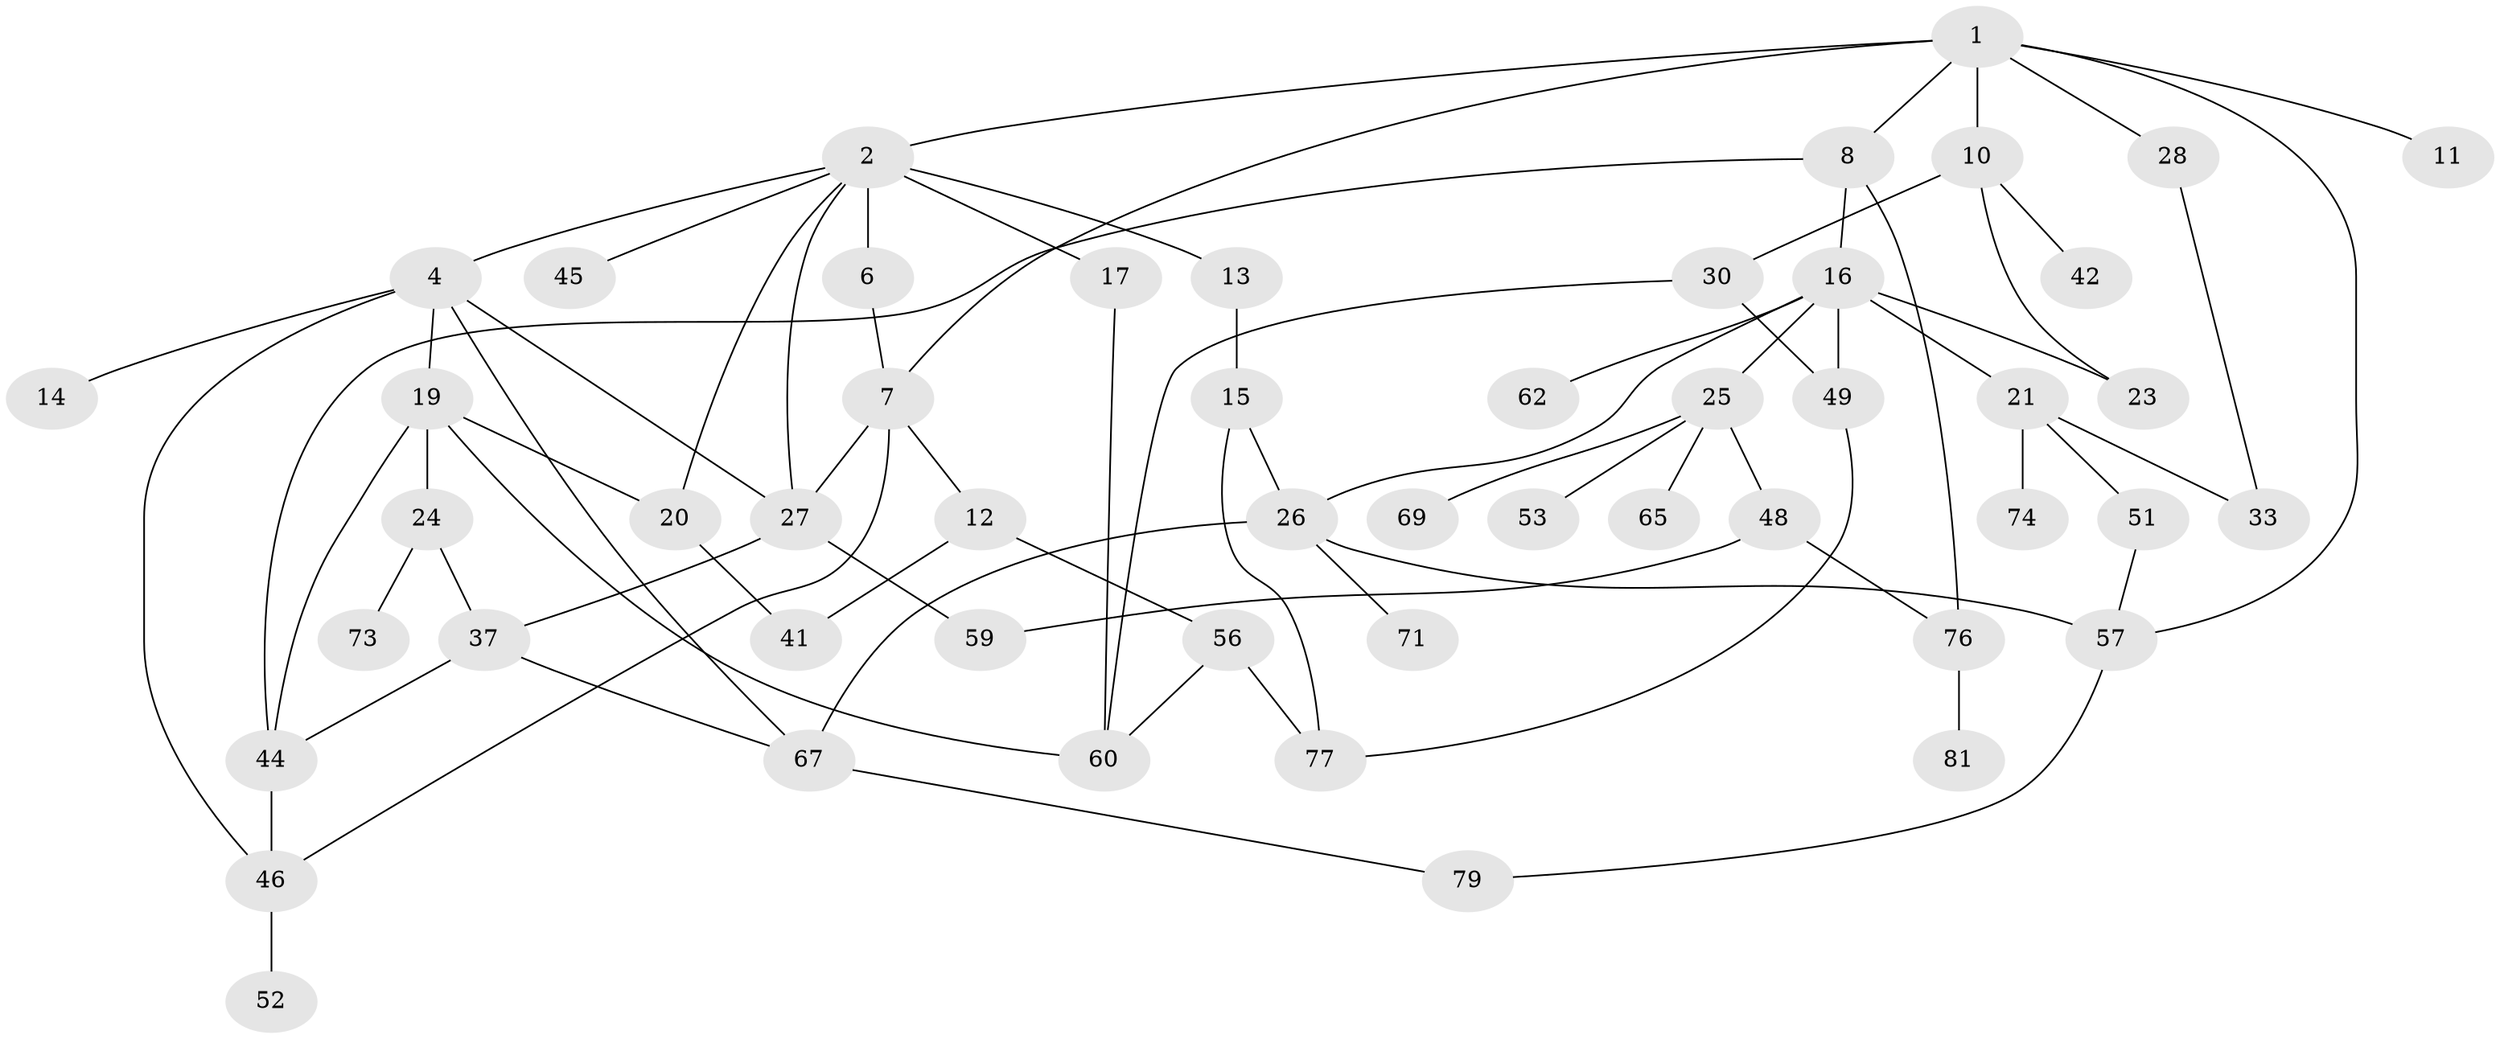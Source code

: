 // original degree distribution, {9: 0.012195121951219513, 4: 0.17073170731707318, 7: 0.012195121951219513, 2: 0.34146341463414637, 1: 0.17073170731707318, 3: 0.25609756097560976, 5: 0.036585365853658534}
// Generated by graph-tools (version 1.1) at 2025/41/03/06/25 10:41:30]
// undirected, 51 vertices, 76 edges
graph export_dot {
graph [start="1"]
  node [color=gray90,style=filled];
  1 [super="+5"];
  2 [super="+3"];
  4 [super="+18"];
  6;
  7 [super="+36"];
  8 [super="+9"];
  10 [super="+22"];
  11;
  12 [super="+29"];
  13;
  14 [super="+68"];
  15 [super="+55"];
  16 [super="+32"];
  17 [super="+39"];
  19 [super="+34"];
  20 [super="+38"];
  21 [super="+35"];
  23;
  24 [super="+31"];
  25 [super="+50"];
  26;
  27 [super="+61"];
  28;
  30;
  33 [super="+40"];
  37 [super="+43"];
  41 [super="+47"];
  42 [super="+64"];
  44 [super="+54"];
  45;
  46;
  48 [super="+63"];
  49 [super="+80"];
  51;
  52 [super="+58"];
  53;
  56 [super="+70"];
  57 [super="+72"];
  59 [super="+82"];
  60 [super="+66"];
  62;
  65;
  67 [super="+78"];
  69;
  71;
  73 [super="+75"];
  74;
  76;
  77;
  79;
  81;
  1 -- 2 [weight=2];
  1 -- 8;
  1 -- 10 [weight=2];
  1 -- 11;
  1 -- 28;
  1 -- 57;
  1 -- 7;
  2 -- 13;
  2 -- 20;
  2 -- 17;
  2 -- 4;
  2 -- 6;
  2 -- 45;
  2 -- 27;
  4 -- 14;
  4 -- 67;
  4 -- 19;
  4 -- 27;
  4 -- 46;
  6 -- 7;
  7 -- 12;
  7 -- 27;
  7 -- 46;
  8 -- 16;
  8 -- 76;
  8 -- 44;
  10 -- 23;
  10 -- 42;
  10 -- 30;
  12 -- 56;
  12 -- 41;
  13 -- 15;
  15 -- 26;
  15 -- 77;
  16 -- 21;
  16 -- 25;
  16 -- 62 [weight=2];
  16 -- 49;
  16 -- 23;
  16 -- 26;
  17 -- 60;
  19 -- 24;
  19 -- 20;
  19 -- 44;
  19 -- 60;
  20 -- 41;
  21 -- 74;
  21 -- 33;
  21 -- 51;
  24 -- 73;
  24 -- 37;
  25 -- 48;
  25 -- 53;
  25 -- 65;
  25 -- 69;
  26 -- 67;
  26 -- 71;
  26 -- 57;
  27 -- 37;
  27 -- 59;
  28 -- 33;
  30 -- 60;
  30 -- 49;
  37 -- 67;
  37 -- 44;
  44 -- 46;
  46 -- 52;
  48 -- 59;
  48 -- 76;
  49 -- 77;
  51 -- 57;
  56 -- 77;
  56 -- 60;
  57 -- 79;
  67 -- 79;
  76 -- 81;
}
